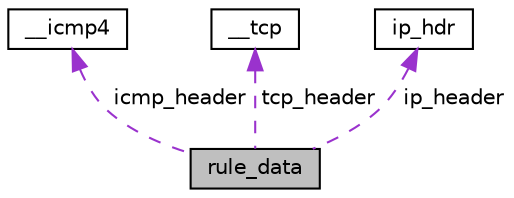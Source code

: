 digraph "rule_data"
{
 // LATEX_PDF_SIZE
  edge [fontname="Helvetica",fontsize="10",labelfontname="Helvetica",labelfontsize="10"];
  node [fontname="Helvetica",fontsize="10",shape=record];
  Node1 [label="rule_data",height=0.2,width=0.4,color="black", fillcolor="grey75", style="filled", fontcolor="black",tooltip="the struct for gathering data to be tested against rules"];
  Node2 -> Node1 [dir="back",color="darkorchid3",fontsize="10",style="dashed",label=" icmp_header" ,fontname="Helvetica"];
  Node2 [label="__icmp4",height=0.2,width=0.4,color="black", fillcolor="white", style="filled",URL="$struct____icmp4.html",tooltip=" "];
  Node3 -> Node1 [dir="back",color="darkorchid3",fontsize="10",style="dashed",label=" tcp_header" ,fontname="Helvetica"];
  Node3 [label="__tcp",height=0.2,width=0.4,color="black", fillcolor="white", style="filled",URL="$struct____tcp.html",tooltip=" "];
  Node4 -> Node1 [dir="back",color="darkorchid3",fontsize="10",style="dashed",label=" ip_header" ,fontname="Helvetica"];
  Node4 [label="ip_hdr",height=0.2,width=0.4,color="black", fillcolor="white", style="filled",URL="$structip__hdr.html",tooltip=" "];
}
